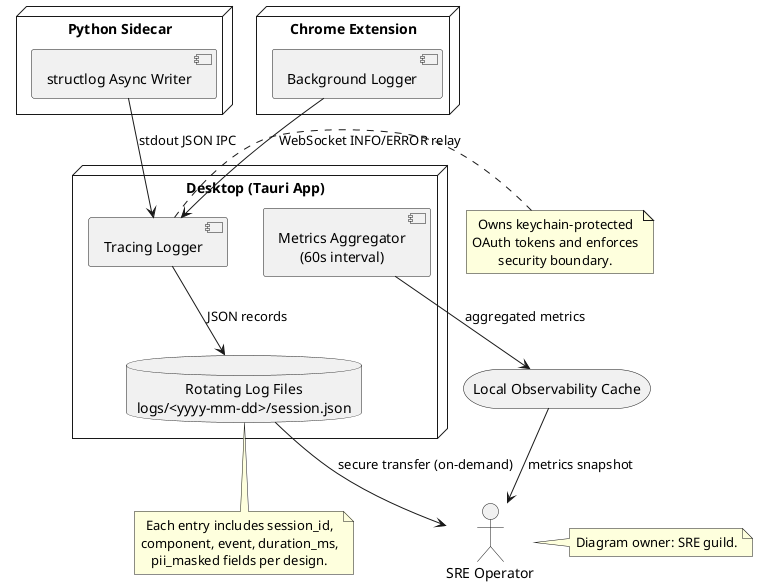 @startuml
' DEP-001 Logging & Telemetry Flow
skinparam shadowing false
skinparam BackgroundColor white
skinparam defaultTextAlignment center

actor "SRE Operator" as SRE

node "Desktop (Tauri App)" as Tauri {
  component "Tracing Logger" as Tracing
  database "Rotating Log Files\nlogs/<yyyy-mm-dd>/session.json" as LogFiles
  component "Metrics Aggregator\n(60s interval)" as Metrics
}

node "Python Sidecar" as Python {
  component "structlog Async Writer" as Structlog
}

node "Chrome Extension" as Chrome {
  component "Background Logger" as BgLogger
}

storage "Local Observability Cache" as Cache

Tracing --> LogFiles : JSON records
Metrics --> Cache : aggregated metrics
Structlog --> Tracing : stdout JSON IPC
BgLogger --> Tracing : WebSocket INFO/ERROR relay
LogFiles --> SRE : secure transfer (on-demand)
Cache --> SRE : metrics snapshot

note bottom of LogFiles
  Each entry includes session_id,
  component, event, duration_ms,
  pii_masked fields per design.
end note

note right of Tracing
  Owns keychain-protected
  OAuth tokens and enforces
  security boundary.
end note

note right of SRE
  Diagram owner: SRE guild.
end note

@enduml
